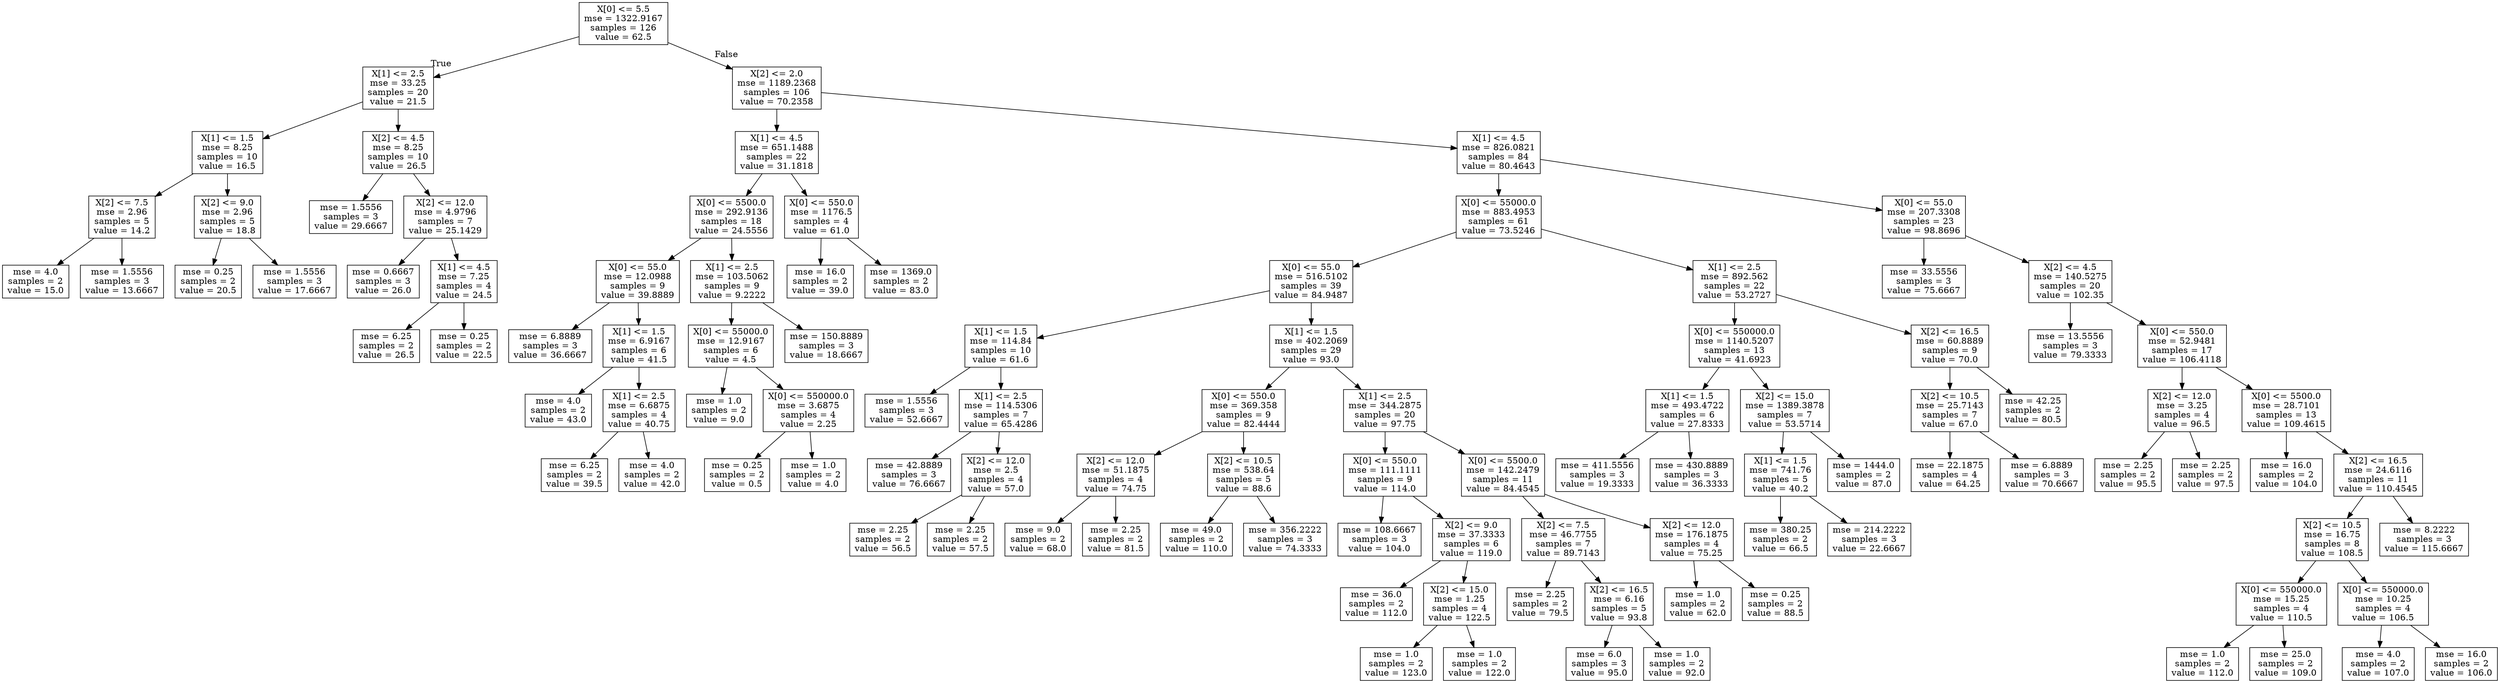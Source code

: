 digraph Tree {
node [shape=box] ;
0 [label="X[0] <= 5.5\nmse = 1322.9167\nsamples = 126\nvalue = 62.5"] ;
1 [label="X[1] <= 2.5\nmse = 33.25\nsamples = 20\nvalue = 21.5"] ;
0 -> 1 [labeldistance=2.5, labelangle=45, headlabel="True"] ;
2 [label="X[1] <= 1.5\nmse = 8.25\nsamples = 10\nvalue = 16.5"] ;
1 -> 2 ;
3 [label="X[2] <= 7.5\nmse = 2.96\nsamples = 5\nvalue = 14.2"] ;
2 -> 3 ;
4 [label="mse = 4.0\nsamples = 2\nvalue = 15.0"] ;
3 -> 4 ;
5 [label="mse = 1.5556\nsamples = 3\nvalue = 13.6667"] ;
3 -> 5 ;
6 [label="X[2] <= 9.0\nmse = 2.96\nsamples = 5\nvalue = 18.8"] ;
2 -> 6 ;
7 [label="mse = 0.25\nsamples = 2\nvalue = 20.5"] ;
6 -> 7 ;
8 [label="mse = 1.5556\nsamples = 3\nvalue = 17.6667"] ;
6 -> 8 ;
9 [label="X[2] <= 4.5\nmse = 8.25\nsamples = 10\nvalue = 26.5"] ;
1 -> 9 ;
10 [label="mse = 1.5556\nsamples = 3\nvalue = 29.6667"] ;
9 -> 10 ;
11 [label="X[2] <= 12.0\nmse = 4.9796\nsamples = 7\nvalue = 25.1429"] ;
9 -> 11 ;
12 [label="mse = 0.6667\nsamples = 3\nvalue = 26.0"] ;
11 -> 12 ;
13 [label="X[1] <= 4.5\nmse = 7.25\nsamples = 4\nvalue = 24.5"] ;
11 -> 13 ;
14 [label="mse = 6.25\nsamples = 2\nvalue = 26.5"] ;
13 -> 14 ;
15 [label="mse = 0.25\nsamples = 2\nvalue = 22.5"] ;
13 -> 15 ;
16 [label="X[2] <= 2.0\nmse = 1189.2368\nsamples = 106\nvalue = 70.2358"] ;
0 -> 16 [labeldistance=2.5, labelangle=-45, headlabel="False"] ;
17 [label="X[1] <= 4.5\nmse = 651.1488\nsamples = 22\nvalue = 31.1818"] ;
16 -> 17 ;
18 [label="X[0] <= 5500.0\nmse = 292.9136\nsamples = 18\nvalue = 24.5556"] ;
17 -> 18 ;
19 [label="X[0] <= 55.0\nmse = 12.0988\nsamples = 9\nvalue = 39.8889"] ;
18 -> 19 ;
20 [label="mse = 6.8889\nsamples = 3\nvalue = 36.6667"] ;
19 -> 20 ;
21 [label="X[1] <= 1.5\nmse = 6.9167\nsamples = 6\nvalue = 41.5"] ;
19 -> 21 ;
22 [label="mse = 4.0\nsamples = 2\nvalue = 43.0"] ;
21 -> 22 ;
23 [label="X[1] <= 2.5\nmse = 6.6875\nsamples = 4\nvalue = 40.75"] ;
21 -> 23 ;
24 [label="mse = 6.25\nsamples = 2\nvalue = 39.5"] ;
23 -> 24 ;
25 [label="mse = 4.0\nsamples = 2\nvalue = 42.0"] ;
23 -> 25 ;
26 [label="X[1] <= 2.5\nmse = 103.5062\nsamples = 9\nvalue = 9.2222"] ;
18 -> 26 ;
27 [label="X[0] <= 55000.0\nmse = 12.9167\nsamples = 6\nvalue = 4.5"] ;
26 -> 27 ;
28 [label="mse = 1.0\nsamples = 2\nvalue = 9.0"] ;
27 -> 28 ;
29 [label="X[0] <= 550000.0\nmse = 3.6875\nsamples = 4\nvalue = 2.25"] ;
27 -> 29 ;
30 [label="mse = 0.25\nsamples = 2\nvalue = 0.5"] ;
29 -> 30 ;
31 [label="mse = 1.0\nsamples = 2\nvalue = 4.0"] ;
29 -> 31 ;
32 [label="mse = 150.8889\nsamples = 3\nvalue = 18.6667"] ;
26 -> 32 ;
33 [label="X[0] <= 550.0\nmse = 1176.5\nsamples = 4\nvalue = 61.0"] ;
17 -> 33 ;
34 [label="mse = 16.0\nsamples = 2\nvalue = 39.0"] ;
33 -> 34 ;
35 [label="mse = 1369.0\nsamples = 2\nvalue = 83.0"] ;
33 -> 35 ;
36 [label="X[1] <= 4.5\nmse = 826.0821\nsamples = 84\nvalue = 80.4643"] ;
16 -> 36 ;
37 [label="X[0] <= 55000.0\nmse = 883.4953\nsamples = 61\nvalue = 73.5246"] ;
36 -> 37 ;
38 [label="X[0] <= 55.0\nmse = 516.5102\nsamples = 39\nvalue = 84.9487"] ;
37 -> 38 ;
39 [label="X[1] <= 1.5\nmse = 114.84\nsamples = 10\nvalue = 61.6"] ;
38 -> 39 ;
40 [label="mse = 1.5556\nsamples = 3\nvalue = 52.6667"] ;
39 -> 40 ;
41 [label="X[1] <= 2.5\nmse = 114.5306\nsamples = 7\nvalue = 65.4286"] ;
39 -> 41 ;
42 [label="mse = 42.8889\nsamples = 3\nvalue = 76.6667"] ;
41 -> 42 ;
43 [label="X[2] <= 12.0\nmse = 2.5\nsamples = 4\nvalue = 57.0"] ;
41 -> 43 ;
44 [label="mse = 2.25\nsamples = 2\nvalue = 56.5"] ;
43 -> 44 ;
45 [label="mse = 2.25\nsamples = 2\nvalue = 57.5"] ;
43 -> 45 ;
46 [label="X[1] <= 1.5\nmse = 402.2069\nsamples = 29\nvalue = 93.0"] ;
38 -> 46 ;
47 [label="X[0] <= 550.0\nmse = 369.358\nsamples = 9\nvalue = 82.4444"] ;
46 -> 47 ;
48 [label="X[2] <= 12.0\nmse = 51.1875\nsamples = 4\nvalue = 74.75"] ;
47 -> 48 ;
49 [label="mse = 9.0\nsamples = 2\nvalue = 68.0"] ;
48 -> 49 ;
50 [label="mse = 2.25\nsamples = 2\nvalue = 81.5"] ;
48 -> 50 ;
51 [label="X[2] <= 10.5\nmse = 538.64\nsamples = 5\nvalue = 88.6"] ;
47 -> 51 ;
52 [label="mse = 49.0\nsamples = 2\nvalue = 110.0"] ;
51 -> 52 ;
53 [label="mse = 356.2222\nsamples = 3\nvalue = 74.3333"] ;
51 -> 53 ;
54 [label="X[1] <= 2.5\nmse = 344.2875\nsamples = 20\nvalue = 97.75"] ;
46 -> 54 ;
55 [label="X[0] <= 550.0\nmse = 111.1111\nsamples = 9\nvalue = 114.0"] ;
54 -> 55 ;
56 [label="mse = 108.6667\nsamples = 3\nvalue = 104.0"] ;
55 -> 56 ;
57 [label="X[2] <= 9.0\nmse = 37.3333\nsamples = 6\nvalue = 119.0"] ;
55 -> 57 ;
58 [label="mse = 36.0\nsamples = 2\nvalue = 112.0"] ;
57 -> 58 ;
59 [label="X[2] <= 15.0\nmse = 1.25\nsamples = 4\nvalue = 122.5"] ;
57 -> 59 ;
60 [label="mse = 1.0\nsamples = 2\nvalue = 123.0"] ;
59 -> 60 ;
61 [label="mse = 1.0\nsamples = 2\nvalue = 122.0"] ;
59 -> 61 ;
62 [label="X[0] <= 5500.0\nmse = 142.2479\nsamples = 11\nvalue = 84.4545"] ;
54 -> 62 ;
63 [label="X[2] <= 7.5\nmse = 46.7755\nsamples = 7\nvalue = 89.7143"] ;
62 -> 63 ;
64 [label="mse = 2.25\nsamples = 2\nvalue = 79.5"] ;
63 -> 64 ;
65 [label="X[2] <= 16.5\nmse = 6.16\nsamples = 5\nvalue = 93.8"] ;
63 -> 65 ;
66 [label="mse = 6.0\nsamples = 3\nvalue = 95.0"] ;
65 -> 66 ;
67 [label="mse = 1.0\nsamples = 2\nvalue = 92.0"] ;
65 -> 67 ;
68 [label="X[2] <= 12.0\nmse = 176.1875\nsamples = 4\nvalue = 75.25"] ;
62 -> 68 ;
69 [label="mse = 1.0\nsamples = 2\nvalue = 62.0"] ;
68 -> 69 ;
70 [label="mse = 0.25\nsamples = 2\nvalue = 88.5"] ;
68 -> 70 ;
71 [label="X[1] <= 2.5\nmse = 892.562\nsamples = 22\nvalue = 53.2727"] ;
37 -> 71 ;
72 [label="X[0] <= 550000.0\nmse = 1140.5207\nsamples = 13\nvalue = 41.6923"] ;
71 -> 72 ;
73 [label="X[1] <= 1.5\nmse = 493.4722\nsamples = 6\nvalue = 27.8333"] ;
72 -> 73 ;
74 [label="mse = 411.5556\nsamples = 3\nvalue = 19.3333"] ;
73 -> 74 ;
75 [label="mse = 430.8889\nsamples = 3\nvalue = 36.3333"] ;
73 -> 75 ;
76 [label="X[2] <= 15.0\nmse = 1389.3878\nsamples = 7\nvalue = 53.5714"] ;
72 -> 76 ;
77 [label="X[1] <= 1.5\nmse = 741.76\nsamples = 5\nvalue = 40.2"] ;
76 -> 77 ;
78 [label="mse = 380.25\nsamples = 2\nvalue = 66.5"] ;
77 -> 78 ;
79 [label="mse = 214.2222\nsamples = 3\nvalue = 22.6667"] ;
77 -> 79 ;
80 [label="mse = 1444.0\nsamples = 2\nvalue = 87.0"] ;
76 -> 80 ;
81 [label="X[2] <= 16.5\nmse = 60.8889\nsamples = 9\nvalue = 70.0"] ;
71 -> 81 ;
82 [label="X[2] <= 10.5\nmse = 25.7143\nsamples = 7\nvalue = 67.0"] ;
81 -> 82 ;
83 [label="mse = 22.1875\nsamples = 4\nvalue = 64.25"] ;
82 -> 83 ;
84 [label="mse = 6.8889\nsamples = 3\nvalue = 70.6667"] ;
82 -> 84 ;
85 [label="mse = 42.25\nsamples = 2\nvalue = 80.5"] ;
81 -> 85 ;
86 [label="X[0] <= 55.0\nmse = 207.3308\nsamples = 23\nvalue = 98.8696"] ;
36 -> 86 ;
87 [label="mse = 33.5556\nsamples = 3\nvalue = 75.6667"] ;
86 -> 87 ;
88 [label="X[2] <= 4.5\nmse = 140.5275\nsamples = 20\nvalue = 102.35"] ;
86 -> 88 ;
89 [label="mse = 13.5556\nsamples = 3\nvalue = 79.3333"] ;
88 -> 89 ;
90 [label="X[0] <= 550.0\nmse = 52.9481\nsamples = 17\nvalue = 106.4118"] ;
88 -> 90 ;
91 [label="X[2] <= 12.0\nmse = 3.25\nsamples = 4\nvalue = 96.5"] ;
90 -> 91 ;
92 [label="mse = 2.25\nsamples = 2\nvalue = 95.5"] ;
91 -> 92 ;
93 [label="mse = 2.25\nsamples = 2\nvalue = 97.5"] ;
91 -> 93 ;
94 [label="X[0] <= 5500.0\nmse = 28.7101\nsamples = 13\nvalue = 109.4615"] ;
90 -> 94 ;
95 [label="mse = 16.0\nsamples = 2\nvalue = 104.0"] ;
94 -> 95 ;
96 [label="X[2] <= 16.5\nmse = 24.6116\nsamples = 11\nvalue = 110.4545"] ;
94 -> 96 ;
97 [label="X[2] <= 10.5\nmse = 16.75\nsamples = 8\nvalue = 108.5"] ;
96 -> 97 ;
98 [label="X[0] <= 550000.0\nmse = 15.25\nsamples = 4\nvalue = 110.5"] ;
97 -> 98 ;
99 [label="mse = 1.0\nsamples = 2\nvalue = 112.0"] ;
98 -> 99 ;
100 [label="mse = 25.0\nsamples = 2\nvalue = 109.0"] ;
98 -> 100 ;
101 [label="X[0] <= 550000.0\nmse = 10.25\nsamples = 4\nvalue = 106.5"] ;
97 -> 101 ;
102 [label="mse = 4.0\nsamples = 2\nvalue = 107.0"] ;
101 -> 102 ;
103 [label="mse = 16.0\nsamples = 2\nvalue = 106.0"] ;
101 -> 103 ;
104 [label="mse = 8.2222\nsamples = 3\nvalue = 115.6667"] ;
96 -> 104 ;
}